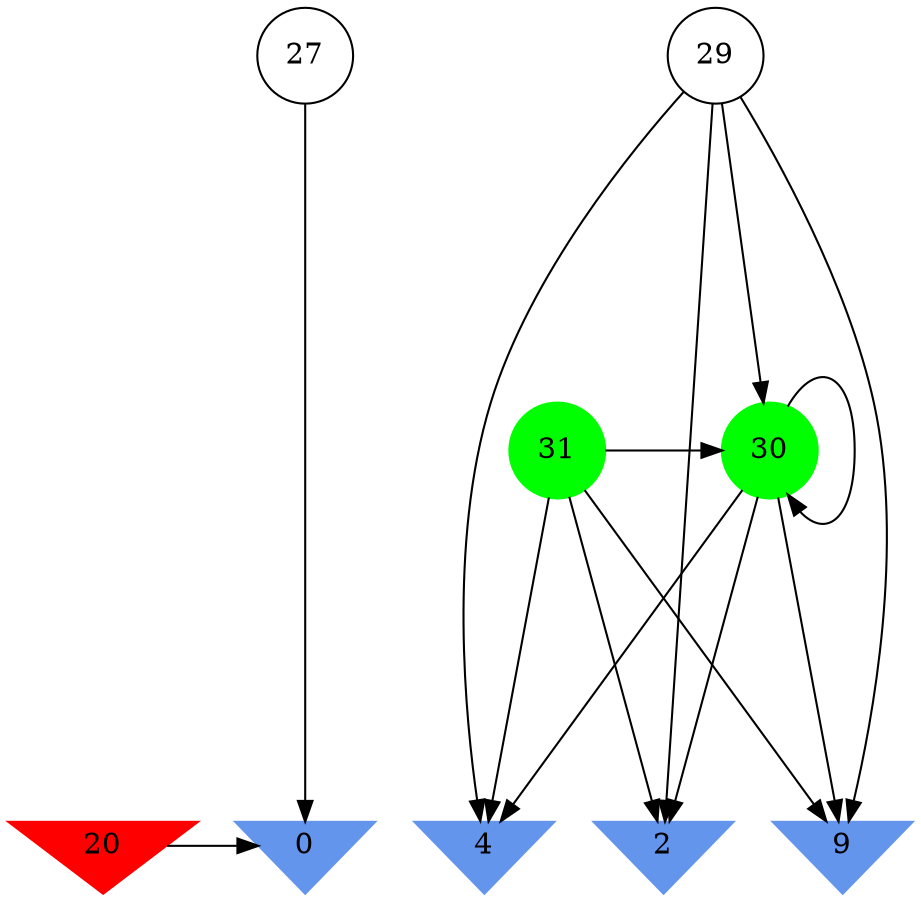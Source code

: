 digraph brain {
	ranksep=2.0;
	0 [shape=invtriangle,style=filled,color=cornflowerblue];
	2 [shape=invtriangle,style=filled,color=cornflowerblue];
	4 [shape=invtriangle,style=filled,color=cornflowerblue];
	9 [shape=invtriangle,style=filled,color=cornflowerblue];
	20 [shape=invtriangle,style=filled,color=red];
	27 [shape=circle,color=black];
	29 [shape=circle,color=black];
	30 [shape=circle,style=filled,color=green];
	31 [shape=circle,style=filled,color=green];
	20	->	0;
	27	->	0;
	31	->	30;
	31	->	4;
	31	->	9;
	31	->	2;
	29	->	30;
	29	->	4;
	29	->	9;
	29	->	2;
	30	->	30;
	30	->	4;
	30	->	9;
	30	->	2;
	{ rank=same; 0; 2; 4; 9; 20; }
	{ rank=same; 27; 29; }
	{ rank=same; 30; 31; }
}
